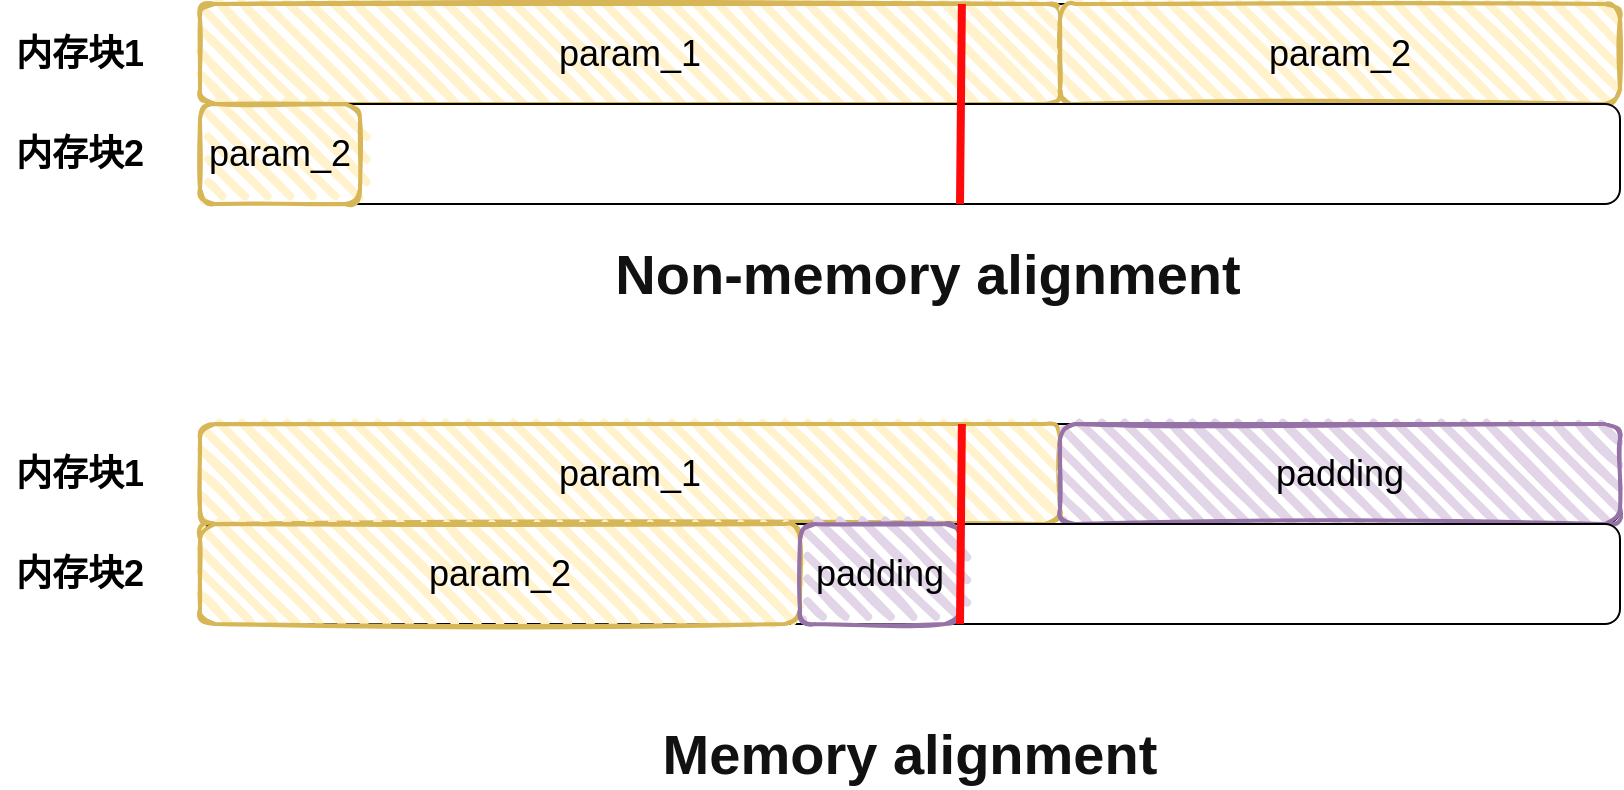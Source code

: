 <mxfile version="28.2.7">
  <diagram name="第 1 页" id="3qt8ViiU84j2nWul-FF2">
    <mxGraphModel dx="1418" dy="794" grid="1" gridSize="10" guides="1" tooltips="1" connect="1" arrows="1" fold="1" page="1" pageScale="1" pageWidth="827" pageHeight="1169" math="0" shadow="0">
      <root>
        <mxCell id="0" />
        <mxCell id="1" parent="0" />
        <mxCell id="1BXJhmm4JA-MKgftrJVp-1" value="" style="rounded=1;whiteSpace=wrap;html=1;" vertex="1" parent="1">
          <mxGeometry x="230" y="250" width="710" height="50" as="geometry" />
        </mxCell>
        <mxCell id="1BXJhmm4JA-MKgftrJVp-2" value="&lt;font style=&quot;font-size: 18px;&quot;&gt;param_1&lt;/font&gt;" style="rounded=1;whiteSpace=wrap;html=1;strokeWidth=2;fillWeight=4;hachureGap=8;hachureAngle=45;fillColor=#fff2cc;sketch=1;strokeColor=#d6b656;" vertex="1" parent="1">
          <mxGeometry x="230" y="250" width="430" height="50" as="geometry" />
        </mxCell>
        <mxCell id="1BXJhmm4JA-MKgftrJVp-3" value="&lt;font style=&quot;font-size: 18px;&quot;&gt;param_2&lt;/font&gt;" style="rounded=1;whiteSpace=wrap;html=1;strokeWidth=2;fillWeight=4;hachureGap=8;hachureAngle=45;fillColor=#fff2cc;sketch=1;strokeColor=#d6b656;" vertex="1" parent="1">
          <mxGeometry x="660" y="250" width="280" height="50" as="geometry" />
        </mxCell>
        <mxCell id="1BXJhmm4JA-MKgftrJVp-4" value="" style="rounded=1;whiteSpace=wrap;html=1;" vertex="1" parent="1">
          <mxGeometry x="230" y="300" width="710" height="50" as="geometry" />
        </mxCell>
        <mxCell id="1BXJhmm4JA-MKgftrJVp-5" value="" style="endArrow=none;html=1;rounded=0;entryX=0.928;entryY=0.02;entryDx=0;entryDy=0;entryPerimeter=0;exitX=0.549;exitY=1;exitDx=0;exitDy=0;exitPerimeter=0;strokeWidth=4;strokeColor=#FF0A0A;" edge="1" parent="1">
          <mxGeometry width="50" height="50" relative="1" as="geometry">
            <mxPoint x="610" y="350" as="sourcePoint" />
            <mxPoint x="610.94" y="250" as="targetPoint" />
          </mxGeometry>
        </mxCell>
        <mxCell id="1BXJhmm4JA-MKgftrJVp-6" value="&lt;font style=&quot;font-size: 18px;&quot;&gt;param_2&lt;/font&gt;" style="rounded=1;whiteSpace=wrap;html=1;strokeWidth=2;fillWeight=4;hachureGap=8;hachureAngle=45;fillColor=#fff2cc;sketch=1;strokeColor=#d6b656;" vertex="1" parent="1">
          <mxGeometry x="230" y="300" width="80" height="50" as="geometry" />
        </mxCell>
        <mxCell id="1BXJhmm4JA-MKgftrJVp-7" value="&lt;span style=&quot;font-size: 18px;&quot;&gt;&lt;b&gt;内存块1&lt;/b&gt;&lt;/span&gt;" style="text;html=1;whiteSpace=wrap;strokeColor=none;fillColor=none;align=center;verticalAlign=middle;rounded=0;" vertex="1" parent="1">
          <mxGeometry x="130" y="260" width="80" height="30" as="geometry" />
        </mxCell>
        <mxCell id="1BXJhmm4JA-MKgftrJVp-8" value="&lt;span style=&quot;font-size: 18px;&quot;&gt;&lt;b&gt;内存块2&lt;/b&gt;&lt;/span&gt;" style="text;html=1;whiteSpace=wrap;strokeColor=none;fillColor=none;align=center;verticalAlign=middle;rounded=0;" vertex="1" parent="1">
          <mxGeometry x="130" y="310" width="80" height="30" as="geometry" />
        </mxCell>
        <mxCell id="1BXJhmm4JA-MKgftrJVp-9" value="" style="rounded=1;whiteSpace=wrap;html=1;" vertex="1" parent="1">
          <mxGeometry x="230" y="460" width="710" height="50" as="geometry" />
        </mxCell>
        <mxCell id="1BXJhmm4JA-MKgftrJVp-10" value="&lt;font style=&quot;font-size: 18px;&quot;&gt;param_1&lt;/font&gt;" style="rounded=1;whiteSpace=wrap;html=1;strokeWidth=2;fillWeight=4;hachureGap=8;hachureAngle=45;fillColor=#fff2cc;sketch=1;strokeColor=#d6b656;" vertex="1" parent="1">
          <mxGeometry x="230" y="460" width="430" height="50" as="geometry" />
        </mxCell>
        <mxCell id="1BXJhmm4JA-MKgftrJVp-11" value="&lt;font style=&quot;font-size: 18px;&quot;&gt;padding&lt;/font&gt;" style="rounded=1;whiteSpace=wrap;html=1;strokeWidth=2;fillWeight=4;hachureGap=8;hachureAngle=45;fillColor=#e1d5e7;sketch=1;strokeColor=#9673a6;" vertex="1" parent="1">
          <mxGeometry x="660" y="460" width="280" height="50" as="geometry" />
        </mxCell>
        <mxCell id="1BXJhmm4JA-MKgftrJVp-12" value="" style="rounded=1;whiteSpace=wrap;html=1;" vertex="1" parent="1">
          <mxGeometry x="230" y="510" width="710" height="50" as="geometry" />
        </mxCell>
        <mxCell id="1BXJhmm4JA-MKgftrJVp-13" value="&lt;font style=&quot;font-size: 18px;&quot;&gt;param_2&lt;/font&gt;" style="rounded=1;whiteSpace=wrap;html=1;strokeWidth=2;fillWeight=4;hachureGap=8;hachureAngle=45;fillColor=#fff2cc;sketch=1;strokeColor=#d6b656;" vertex="1" parent="1">
          <mxGeometry x="230" y="510" width="300" height="50" as="geometry" />
        </mxCell>
        <mxCell id="1BXJhmm4JA-MKgftrJVp-14" value="&lt;span style=&quot;font-size: 18px;&quot;&gt;&lt;b&gt;内存块1&lt;/b&gt;&lt;/span&gt;" style="text;html=1;whiteSpace=wrap;strokeColor=none;fillColor=none;align=center;verticalAlign=middle;rounded=0;" vertex="1" parent="1">
          <mxGeometry x="130" y="470" width="80" height="30" as="geometry" />
        </mxCell>
        <mxCell id="1BXJhmm4JA-MKgftrJVp-15" value="&lt;span style=&quot;font-size: 18px;&quot;&gt;&lt;b&gt;内存块2&lt;/b&gt;&lt;/span&gt;" style="text;html=1;whiteSpace=wrap;strokeColor=none;fillColor=none;align=center;verticalAlign=middle;rounded=0;" vertex="1" parent="1">
          <mxGeometry x="130" y="520" width="80" height="30" as="geometry" />
        </mxCell>
        <mxCell id="1BXJhmm4JA-MKgftrJVp-16" value="&lt;font style=&quot;font-size: 18px;&quot;&gt;padding&lt;/font&gt;" style="rounded=1;whiteSpace=wrap;html=1;strokeWidth=2;fillWeight=4;hachureGap=8;hachureAngle=45;fillColor=#e1d5e7;sketch=1;strokeColor=#9673a6;" vertex="1" parent="1">
          <mxGeometry x="530" y="510" width="80" height="50" as="geometry" />
        </mxCell>
        <mxCell id="1BXJhmm4JA-MKgftrJVp-17" value="" style="endArrow=none;html=1;rounded=0;entryX=0.928;entryY=0.02;entryDx=0;entryDy=0;entryPerimeter=0;exitX=0.549;exitY=1;exitDx=0;exitDy=0;exitPerimeter=0;strokeWidth=4;strokeColor=#FF0A0A;" edge="1" parent="1">
          <mxGeometry width="50" height="50" relative="1" as="geometry">
            <mxPoint x="610" y="560" as="sourcePoint" />
            <mxPoint x="610.94" y="460" as="targetPoint" />
          </mxGeometry>
        </mxCell>
        <mxCell id="1BXJhmm4JA-MKgftrJVp-18" value="&lt;span style=&quot;color: rgb(17, 17, 17); font-family: Arial, Helvetica, sans-serif; font-size: 28px; text-align: start; white-space-collapse: preserve;&quot;&gt;&lt;b&gt;Memory alignment&lt;/b&gt;&lt;/span&gt;" style="text;html=1;whiteSpace=wrap;strokeColor=none;fillColor=none;align=center;verticalAlign=middle;rounded=0;" vertex="1" parent="1">
          <mxGeometry x="405" y="610" width="360" height="30" as="geometry" />
        </mxCell>
        <mxCell id="1BXJhmm4JA-MKgftrJVp-19" value="&lt;span style=&quot;color: rgb(17, 17, 17); font-family: Arial, Helvetica, sans-serif; font-size: 28px; text-align: start; white-space-collapse: preserve;&quot;&gt;&lt;b&gt;Non-memory alignment&lt;/b&gt;&lt;/span&gt;" style="text;html=1;whiteSpace=wrap;strokeColor=none;fillColor=none;align=center;verticalAlign=middle;rounded=0;" vertex="1" parent="1">
          <mxGeometry x="414" y="370" width="360" height="30" as="geometry" />
        </mxCell>
      </root>
    </mxGraphModel>
  </diagram>
</mxfile>
